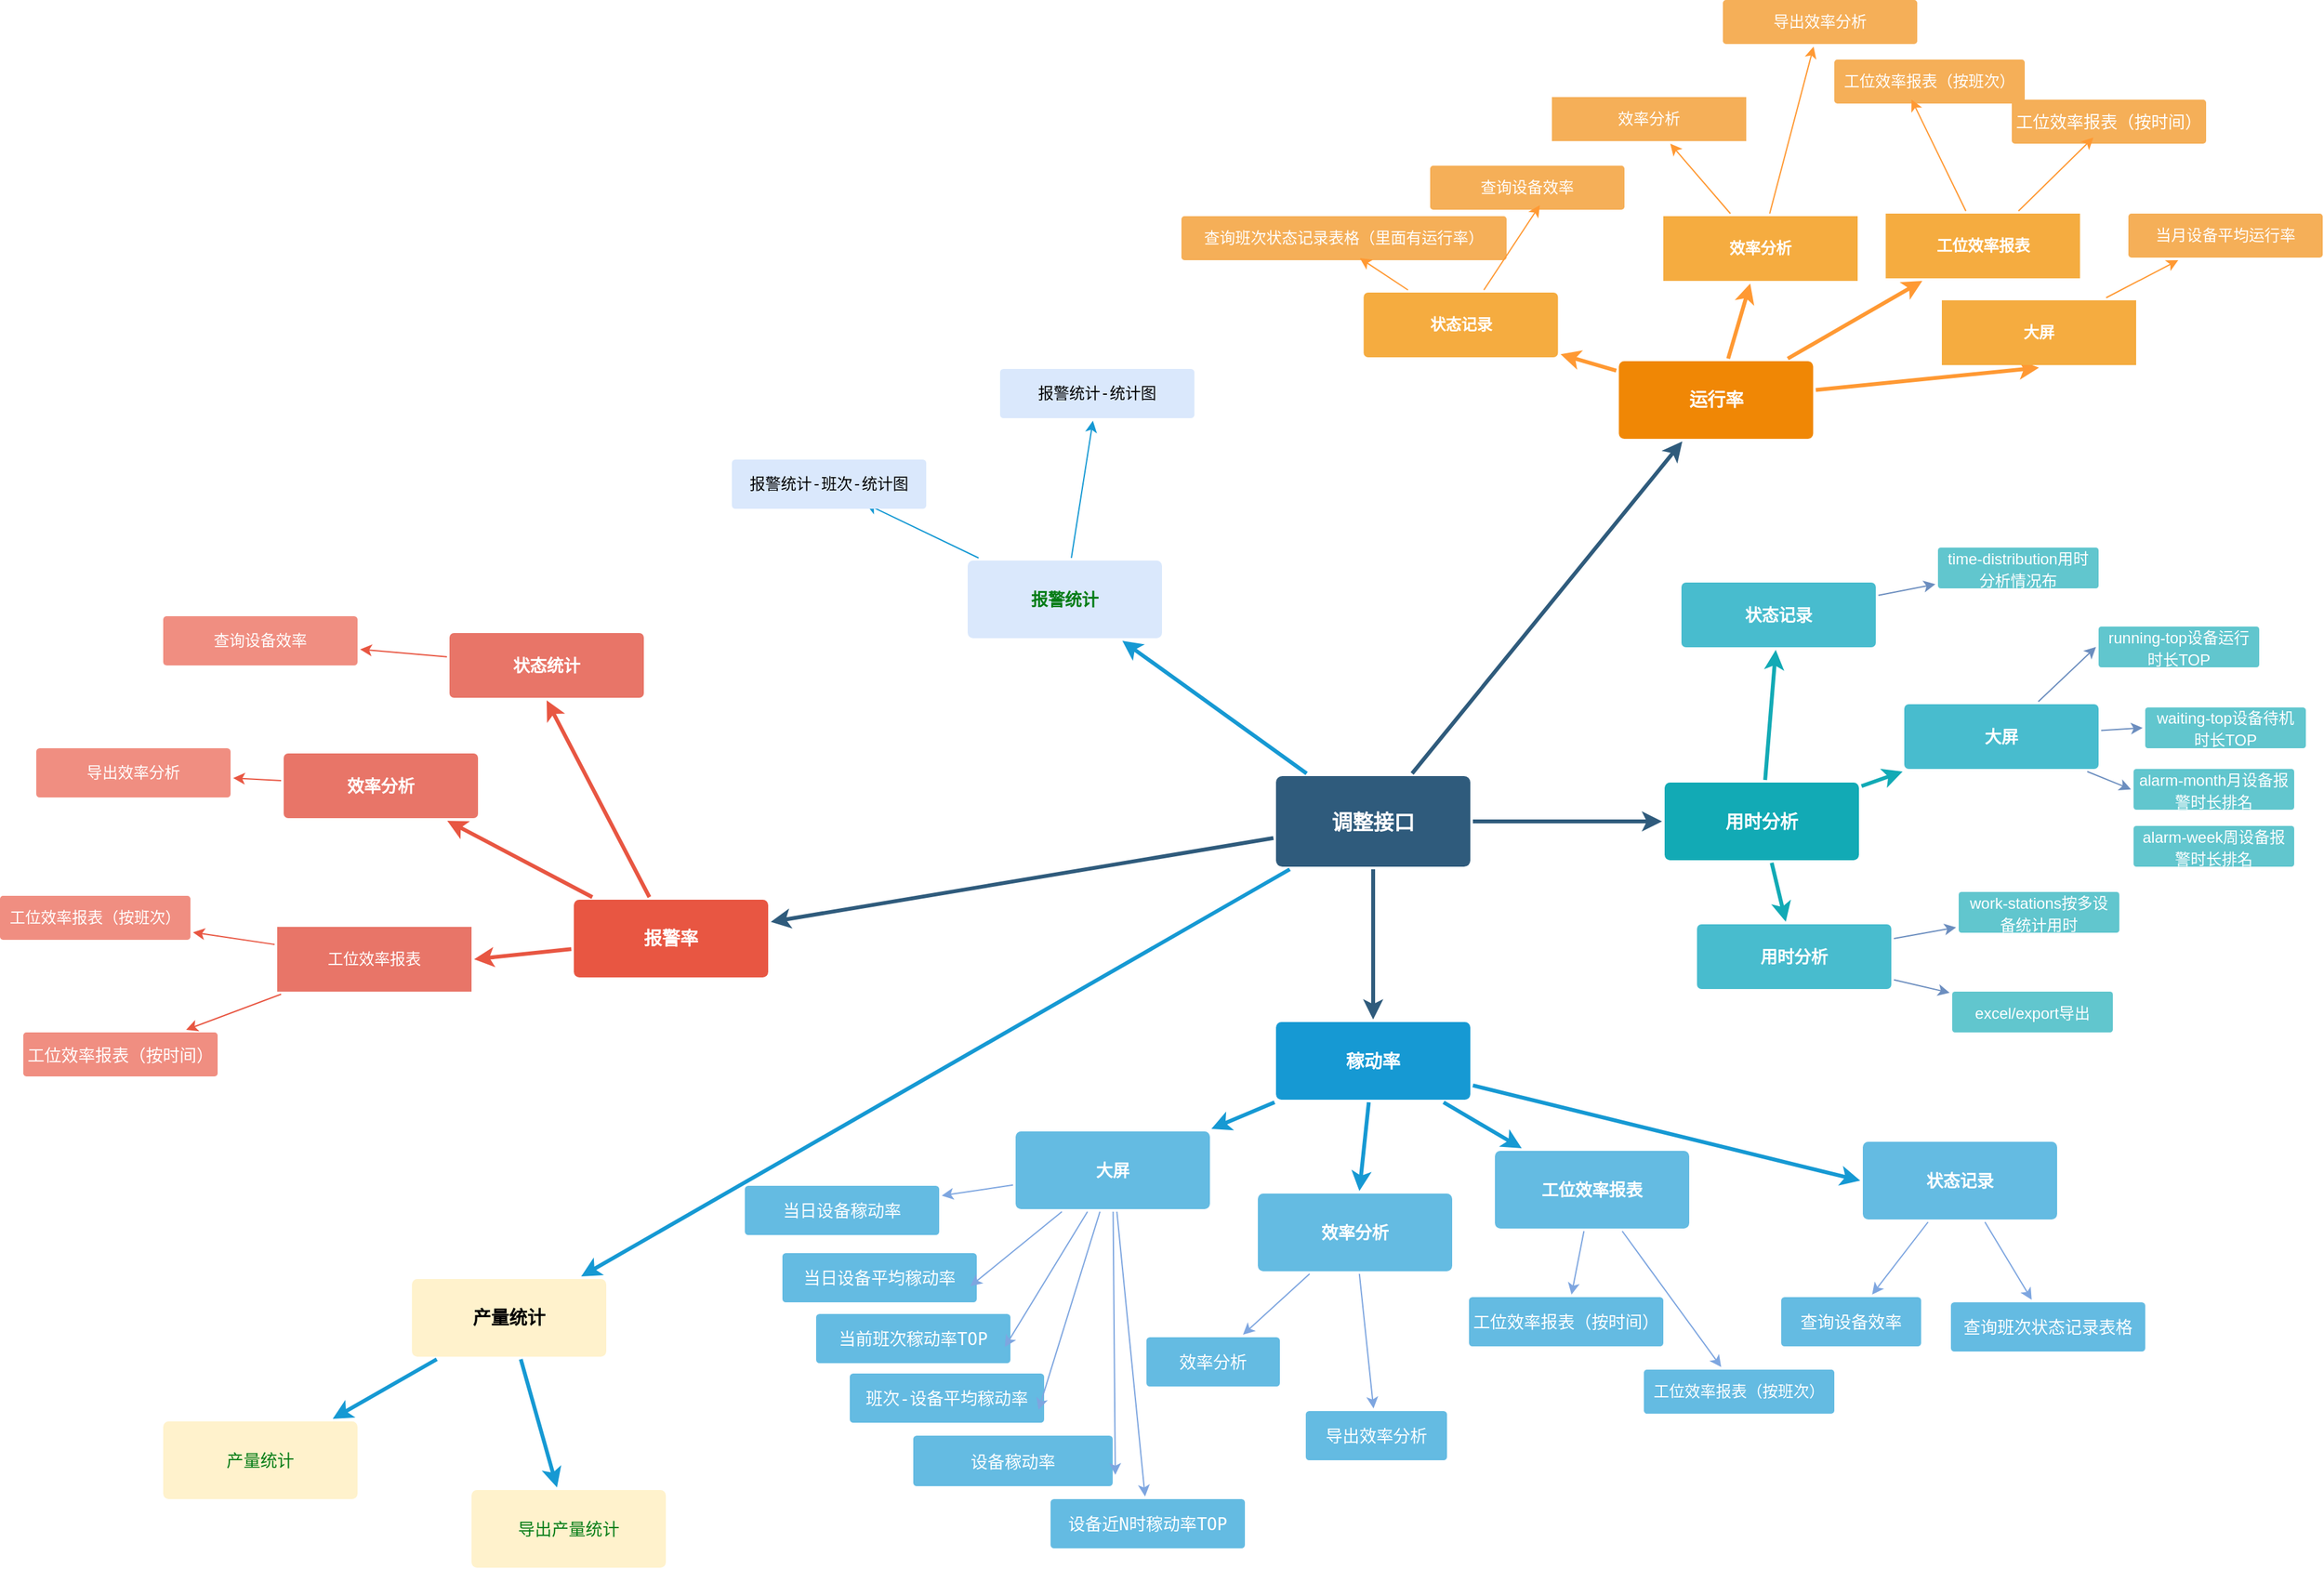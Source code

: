 <mxfile version="20.6.0" type="github">
  <diagram id="6a731a19-8d31-9384-78a2-239565b7b9f0" name="Page-1">
    <mxGraphModel dx="2530" dy="1470" grid="0" gridSize="10" guides="1" tooltips="1" connect="1" arrows="1" fold="1" page="0" pageScale="1" pageWidth="1169" pageHeight="827" background="none" math="0" shadow="0">
      <root>
        <mxCell id="0" />
        <mxCell id="1" parent="0" />
        <mxCell id="1745" value="" style="edgeStyle=none;rounded=0;jumpStyle=none;html=1;shadow=0;labelBackgroundColor=none;startArrow=none;startFill=0;endArrow=classic;endFill=1;jettySize=auto;orthogonalLoop=1;strokeColor=#2F5B7C;strokeWidth=3;fontFamily=Helvetica;fontSize=16;fontColor=#23445D;spacing=5;" parent="1" source="1749" target="1764" edge="1">
          <mxGeometry relative="1" as="geometry" />
        </mxCell>
        <mxCell id="1746" value="" style="edgeStyle=none;rounded=0;jumpStyle=none;html=1;shadow=0;labelBackgroundColor=none;startArrow=none;startFill=0;endArrow=classic;endFill=1;jettySize=auto;orthogonalLoop=1;strokeColor=#2F5B7C;strokeWidth=3;fontFamily=Helvetica;fontSize=16;fontColor=#23445D;spacing=5;" parent="1" source="1749" target="1771" edge="1">
          <mxGeometry relative="1" as="geometry" />
        </mxCell>
        <mxCell id="1747" value="" style="edgeStyle=none;rounded=0;jumpStyle=none;html=1;shadow=0;labelBackgroundColor=none;startArrow=none;startFill=0;endArrow=classic;endFill=1;jettySize=auto;orthogonalLoop=1;strokeColor=#2F5B7C;strokeWidth=3;fontFamily=Helvetica;fontSize=16;fontColor=#23445D;spacing=5;" parent="1" source="1749" target="1760" edge="1">
          <mxGeometry relative="1" as="geometry" />
        </mxCell>
        <mxCell id="1748" value="" style="edgeStyle=none;rounded=0;jumpStyle=none;html=1;shadow=0;labelBackgroundColor=none;startArrow=none;startFill=0;endArrow=classic;endFill=1;jettySize=auto;orthogonalLoop=1;strokeColor=#2F5B7C;strokeWidth=3;fontFamily=Helvetica;fontSize=16;fontColor=#23445D;spacing=5;" parent="1" source="1749" target="1753" edge="1">
          <mxGeometry relative="1" as="geometry" />
        </mxCell>
        <mxCell id="jjRvRhtBeI7m9lWVmqTS-1867" style="edgeStyle=none;rounded=0;orthogonalLoop=1;jettySize=auto;html=1;strokeColor=#1699D3;strokeWidth=3;fontSize=13;fontColor=#FFFFFF;" edge="1" parent="1" source="1749" target="jjRvRhtBeI7m9lWVmqTS-1866">
          <mxGeometry relative="1" as="geometry" />
        </mxCell>
        <mxCell id="jjRvRhtBeI7m9lWVmqTS-1871" style="edgeStyle=none;rounded=0;orthogonalLoop=1;jettySize=auto;html=1;strokeColor=#1699D3;strokeWidth=3;fontSize=13;fontColor=#FFFFFF;" edge="1" parent="1" source="1749" target="jjRvRhtBeI7m9lWVmqTS-1870">
          <mxGeometry relative="1" as="geometry" />
        </mxCell>
        <mxCell id="1749" value="调整接口" style="rounded=1;whiteSpace=wrap;html=1;shadow=0;labelBackgroundColor=none;strokeColor=none;strokeWidth=3;fillColor=#2F5B7C;fontFamily=Helvetica;fontSize=16;fontColor=#FFFFFF;align=center;fontStyle=1;spacing=5;arcSize=7;perimeterSpacing=2;" parent="1" vertex="1">
          <mxGeometry x="495" y="380.5" width="150" height="70" as="geometry" />
        </mxCell>
        <mxCell id="1750" value="" style="edgeStyle=none;rounded=1;jumpStyle=none;html=1;shadow=0;labelBackgroundColor=none;startArrow=none;startFill=0;jettySize=auto;orthogonalLoop=1;strokeColor=#E85642;strokeWidth=3;fontFamily=Helvetica;fontSize=14;fontColor=#FFFFFF;spacing=5;fontStyle=1;fillColor=#b0e3e6;entryX=0.5;entryY=1;entryDx=0;entryDy=0;" parent="1" source="1753" target="jjRvRhtBeI7m9lWVmqTS-1846" edge="1">
          <mxGeometry relative="1" as="geometry" />
        </mxCell>
        <mxCell id="1751" value="" style="edgeStyle=none;rounded=1;jumpStyle=none;html=1;shadow=0;labelBackgroundColor=none;startArrow=none;startFill=0;jettySize=auto;orthogonalLoop=1;strokeColor=#E85642;strokeWidth=3;fontFamily=Helvetica;fontSize=14;fontColor=#FFFFFF;spacing=5;fontStyle=1;fillColor=#b0e3e6;" parent="1" source="1753" target="jjRvRhtBeI7m9lWVmqTS-1848" edge="1">
          <mxGeometry relative="1" as="geometry">
            <mxPoint x="166.556" y="234.0" as="targetPoint" />
          </mxGeometry>
        </mxCell>
        <mxCell id="jjRvRhtBeI7m9lWVmqTS-1861" style="edgeStyle=none;rounded=0;orthogonalLoop=1;jettySize=auto;html=1;entryX=1;entryY=0.5;entryDx=0;entryDy=0;strokeColor=#E85642;strokeWidth=3;fontSize=13;fontColor=#FF9933;" edge="1" parent="1" source="1753" target="jjRvRhtBeI7m9lWVmqTS-1856">
          <mxGeometry relative="1" as="geometry" />
        </mxCell>
        <mxCell id="1753" value="报警率" style="rounded=1;whiteSpace=wrap;html=1;shadow=0;labelBackgroundColor=none;strokeColor=none;strokeWidth=3;fillColor=#e85642;fontFamily=Helvetica;fontSize=14;fontColor=#FFFFFF;align=center;spacing=5;fontStyle=1;arcSize=7;perimeterSpacing=2;" parent="1" vertex="1">
          <mxGeometry x="-47.0" y="476" width="150" height="60" as="geometry" />
        </mxCell>
        <mxCell id="1755" value="&lt;pre style=&quot;font-family: 宋体, monospace; font-size: 12px;&quot;&gt;&lt;span style=&quot;font-size: 12px;&quot;&gt;导出效率分析&lt;/span&gt;&lt;/pre&gt;" style="rounded=1;whiteSpace=wrap;html=1;shadow=0;labelBackgroundColor=none;strokeColor=none;strokeWidth=3;fillColor=#f08e81;fontFamily=Helvetica;fontSize=12;fontColor=#FFFFFF;align=center;spacing=5;fontStyle=0;arcSize=7;perimeterSpacing=2;" parent="1" vertex="1">
          <mxGeometry x="-462" y="359" width="150" height="38" as="geometry" />
        </mxCell>
        <mxCell id="1756" value="&lt;pre style=&quot;font-family: 宋体, monospace; font-size: 12px;&quot;&gt;&lt;span style=&quot;font-size: 12px;&quot;&gt;查询设备效率&lt;/span&gt;&lt;/pre&gt;" style="rounded=1;whiteSpace=wrap;html=1;shadow=0;labelBackgroundColor=none;strokeColor=none;strokeWidth=3;fillColor=#f08e81;fontFamily=Helvetica;fontSize=12;fontColor=#FFFFFF;align=center;spacing=5;fontStyle=0;arcSize=7;perimeterSpacing=2;" parent="1" vertex="1">
          <mxGeometry x="-364" y="257" width="150" height="38" as="geometry" />
        </mxCell>
        <mxCell id="1757" value="" style="edgeStyle=none;rounded=0;jumpStyle=none;html=1;shadow=0;labelBackgroundColor=none;startArrow=none;startFill=0;endArrow=classic;endFill=1;jettySize=auto;orthogonalLoop=1;strokeColor=#1699D3;strokeWidth=3;fontFamily=Helvetica;fontSize=14;fontColor=#FFFFFF;spacing=5;" parent="1" source="1760" target="jjRvRhtBeI7m9lWVmqTS-1799" edge="1">
          <mxGeometry relative="1" as="geometry">
            <mxPoint x="475.018" y="652" as="targetPoint" />
          </mxGeometry>
        </mxCell>
        <mxCell id="1758" value="" style="edgeStyle=none;rounded=0;jumpStyle=none;html=1;shadow=0;labelBackgroundColor=none;startArrow=none;startFill=0;endArrow=classic;endFill=1;jettySize=auto;orthogonalLoop=1;strokeColor=#1699D3;strokeWidth=3;fontFamily=Helvetica;fontSize=14;fontColor=#FFFFFF;spacing=5;" parent="1" source="1760" target="1762" edge="1">
          <mxGeometry relative="1" as="geometry" />
        </mxCell>
        <mxCell id="1759" value="" style="edgeStyle=none;rounded=0;jumpStyle=none;html=1;shadow=0;labelBackgroundColor=none;startArrow=none;startFill=0;endArrow=classic;endFill=1;jettySize=auto;orthogonalLoop=1;strokeColor=#1699D3;strokeWidth=3;fontFamily=Helvetica;fontSize=14;fontColor=#FFFFFF;spacing=5;" parent="1" source="1760" target="1761" edge="1">
          <mxGeometry relative="1" as="geometry" />
        </mxCell>
        <mxCell id="jjRvRhtBeI7m9lWVmqTS-1865" style="edgeStyle=none;rounded=0;orthogonalLoop=1;jettySize=auto;html=1;entryX=0;entryY=0.5;entryDx=0;entryDy=0;strokeColor=#1699D3;strokeWidth=3;fontSize=13;fontColor=#FF9933;" edge="1" parent="1" source="1760" target="jjRvRhtBeI7m9lWVmqTS-1800">
          <mxGeometry relative="1" as="geometry" />
        </mxCell>
        <mxCell id="1760" value="稼动率" style="rounded=1;whiteSpace=wrap;html=1;shadow=0;labelBackgroundColor=none;strokeColor=none;strokeWidth=3;fillColor=#1699d3;fontFamily=Helvetica;fontSize=14;fontColor=#FFFFFF;align=center;spacing=5;fontStyle=1;arcSize=7;perimeterSpacing=2;" parent="1" vertex="1">
          <mxGeometry x="495" y="570.5" width="150" height="60" as="geometry" />
        </mxCell>
        <mxCell id="jjRvRhtBeI7m9lWVmqTS-1823" style="edgeStyle=none;rounded=0;orthogonalLoop=1;jettySize=auto;html=1;strokeColor=#7EA6E0;strokeWidth=1;fontColor=#FFFFFF;" edge="1" parent="1" source="1761" target="jjRvRhtBeI7m9lWVmqTS-1786">
          <mxGeometry relative="1" as="geometry" />
        </mxCell>
        <mxCell id="jjRvRhtBeI7m9lWVmqTS-1863" style="edgeStyle=none;rounded=0;orthogonalLoop=1;jettySize=auto;html=1;strokeColor=#7EA6E0;strokeWidth=1;fontSize=13;fontColor=#FF9933;" edge="1" parent="1" source="1761" target="jjRvRhtBeI7m9lWVmqTS-1862">
          <mxGeometry relative="1" as="geometry" />
        </mxCell>
        <mxCell id="1761" value="工位效率报表" style="rounded=1;whiteSpace=wrap;html=1;shadow=0;labelBackgroundColor=none;strokeColor=none;strokeWidth=3;fillColor=#64bbe2;fontFamily=Helvetica;fontSize=13;fontColor=#FFFFFF;align=center;spacing=5;arcSize=7;perimeterSpacing=2;fontStyle=1" parent="1" vertex="1">
          <mxGeometry x="664" y="670" width="150" height="60" as="geometry" />
        </mxCell>
        <mxCell id="jjRvRhtBeI7m9lWVmqTS-1821" style="edgeStyle=none;rounded=0;orthogonalLoop=1;jettySize=auto;html=1;strokeColor=#7EA6E0;strokeWidth=1;fontColor=#FFFFFF;" edge="1" parent="1" source="1762" target="jjRvRhtBeI7m9lWVmqTS-1790">
          <mxGeometry relative="1" as="geometry" />
        </mxCell>
        <mxCell id="jjRvRhtBeI7m9lWVmqTS-1822" style="edgeStyle=none;rounded=0;orthogonalLoop=1;jettySize=auto;html=1;strokeColor=#7EA6E0;strokeWidth=1;fontColor=#FFFFFF;" edge="1" parent="1" source="1762" target="jjRvRhtBeI7m9lWVmqTS-1787">
          <mxGeometry relative="1" as="geometry" />
        </mxCell>
        <mxCell id="1762" value="&lt;pre style=&quot;font-family: 宋体, monospace; font-size: 13px;&quot;&gt;&lt;pre style=&quot;font-family: &amp;quot;JetBrains Mono&amp;quot;, monospace; font-size: 13px;&quot;&gt;&lt;span style=&quot;font-size: 13px;&quot;&gt;效率分析&lt;/span&gt;&lt;/pre&gt;&lt;/pre&gt;" style="rounded=1;whiteSpace=wrap;html=1;shadow=0;labelBackgroundColor=none;strokeColor=none;strokeWidth=3;fillColor=#64bbe2;fontFamily=Helvetica;fontSize=13;fontColor=#FFFFFF;align=center;spacing=5;arcSize=7;perimeterSpacing=2;fontStyle=1" parent="1" vertex="1">
          <mxGeometry x="481" y="703" width="150" height="60" as="geometry" />
        </mxCell>
        <mxCell id="jjRvRhtBeI7m9lWVmqTS-1835" style="edgeStyle=none;rounded=0;orthogonalLoop=1;jettySize=auto;html=1;entryX=0.5;entryY=1;entryDx=0;entryDy=0;strokeColor=#FF9933;strokeWidth=3;fontSize=12;fontColor=#FF9933;" edge="1" parent="1" source="1764" target="jjRvRhtBeI7m9lWVmqTS-1834">
          <mxGeometry relative="1" as="geometry" />
        </mxCell>
        <mxCell id="jjRvRhtBeI7m9lWVmqTS-1836" style="edgeStyle=none;rounded=0;orthogonalLoop=1;jettySize=auto;html=1;strokeColor=#FF9933;strokeWidth=3;fontSize=12;fontColor=#FF9933;" edge="1" parent="1" source="1764" target="jjRvRhtBeI7m9lWVmqTS-1833">
          <mxGeometry relative="1" as="geometry" />
        </mxCell>
        <mxCell id="jjRvRhtBeI7m9lWVmqTS-1837" style="edgeStyle=none;rounded=0;orthogonalLoop=1;jettySize=auto;html=1;strokeColor=#FF9933;strokeWidth=3;fontSize=12;fontColor=#FF9933;" edge="1" parent="1" source="1764" target="jjRvRhtBeI7m9lWVmqTS-1831">
          <mxGeometry relative="1" as="geometry" />
        </mxCell>
        <mxCell id="jjRvRhtBeI7m9lWVmqTS-1838" style="edgeStyle=none;rounded=0;orthogonalLoop=1;jettySize=auto;html=1;strokeColor=#FF9933;strokeWidth=3;fontSize=12;fontColor=#FF9933;" edge="1" parent="1" source="1764" target="jjRvRhtBeI7m9lWVmqTS-1826">
          <mxGeometry relative="1" as="geometry" />
        </mxCell>
        <mxCell id="1764" value="运行率" style="rounded=1;whiteSpace=wrap;html=1;shadow=0;labelBackgroundColor=none;strokeColor=none;strokeWidth=3;fillColor=#F08705;fontFamily=Helvetica;fontSize=14;fontColor=#FFFFFF;align=center;spacing=5;fontStyle=1;arcSize=7;perimeterSpacing=2;" parent="1" vertex="1">
          <mxGeometry x="759.67" y="60" width="150" height="60" as="geometry" />
        </mxCell>
        <mxCell id="1765" value="当月设备平均运行率" style="rounded=1;whiteSpace=wrap;html=1;shadow=0;labelBackgroundColor=none;strokeColor=none;strokeWidth=3;fillColor=#f5af58;fontFamily=Helvetica;fontSize=12;fontColor=#FFFFFF;align=center;spacing=5;arcSize=7;perimeterSpacing=2;labelBorderColor=none;" parent="1" vertex="1">
          <mxGeometry x="1153" y="-54" width="150" height="34" as="geometry" />
        </mxCell>
        <mxCell id="1767" value="&lt;span style=&quot;font-family: 宋体, monospace; font-size: 12px;&quot;&gt;导出效率分析&lt;/span&gt;" style="rounded=1;whiteSpace=wrap;html=1;shadow=0;labelBackgroundColor=none;strokeColor=none;strokeWidth=3;fillColor=#f5af58;fontFamily=Helvetica;fontSize=12;fontColor=#FFFFFF;align=center;spacing=5;arcSize=7;perimeterSpacing=2;labelBorderColor=none;" parent="1" vertex="1">
          <mxGeometry x="840" y="-219" width="150" height="34" as="geometry" />
        </mxCell>
        <mxCell id="t-KyJ7h5bOdyanI_cE8x-1805" style="edgeStyle=none;rounded=1;orthogonalLoop=1;jettySize=auto;html=1;fontSize=12;strokeColor=#12AAB5;strokeWidth=3;" parent="1" source="1771" target="1772" edge="1">
          <mxGeometry relative="1" as="geometry" />
        </mxCell>
        <mxCell id="t-KyJ7h5bOdyanI_cE8x-1806" style="edgeStyle=none;rounded=1;orthogonalLoop=1;jettySize=auto;html=1;strokeColor=#12AAB5;strokeWidth=3;fontSize=12;" parent="1" source="1771" target="t-KyJ7h5bOdyanI_cE8x-1794" edge="1">
          <mxGeometry relative="1" as="geometry" />
        </mxCell>
        <mxCell id="1771" value="用时分析" style="rounded=1;whiteSpace=wrap;html=1;shadow=0;labelBackgroundColor=none;strokeColor=none;strokeWidth=3;fillColor=#12aab5;fontFamily=Helvetica;fontSize=14;fontColor=#FFFFFF;align=center;spacing=5;fontStyle=1;arcSize=7;perimeterSpacing=2;" parent="1" vertex="1">
          <mxGeometry x="795" y="385.5" width="150" height="60" as="geometry" />
        </mxCell>
        <mxCell id="t-KyJ7h5bOdyanI_cE8x-1801" style="edgeStyle=none;rounded=0;orthogonalLoop=1;jettySize=auto;html=1;entryX=0;entryY=0.5;entryDx=0;entryDy=0;fontSize=12;fillColor=#dae8fc;strokeColor=#6c8ebf;" parent="1" source="1772" target="t-KyJ7h5bOdyanI_cE8x-1786" edge="1">
          <mxGeometry relative="1" as="geometry" />
        </mxCell>
        <mxCell id="t-KyJ7h5bOdyanI_cE8x-1802" style="edgeStyle=none;rounded=0;orthogonalLoop=1;jettySize=auto;html=1;entryX=0;entryY=0.5;entryDx=0;entryDy=0;fontSize=12;fillColor=#dae8fc;strokeColor=#6c8ebf;" parent="1" source="1772" target="t-KyJ7h5bOdyanI_cE8x-1789" edge="1">
          <mxGeometry relative="1" as="geometry" />
        </mxCell>
        <mxCell id="t-KyJ7h5bOdyanI_cE8x-1803" style="edgeStyle=none;rounded=0;orthogonalLoop=1;jettySize=auto;html=1;entryX=0;entryY=0.5;entryDx=0;entryDy=0;fontSize=12;fillColor=#dae8fc;strokeColor=#6c8ebf;" parent="1" source="1772" target="t-KyJ7h5bOdyanI_cE8x-1790" edge="1">
          <mxGeometry relative="1" as="geometry" />
        </mxCell>
        <mxCell id="1772" value="大屏" style="rounded=1;whiteSpace=wrap;html=1;shadow=0;labelBackgroundColor=none;strokeColor=none;strokeWidth=3;fillColor=#48BCCE;fontFamily=Helvetica;fontSize=13;fontColor=#FFFFFF;align=center;spacing=5;fontStyle=1;arcSize=7;perimeterSpacing=2;" parent="1" vertex="1">
          <mxGeometry x="980" y="325" width="150" height="50" as="geometry" />
        </mxCell>
        <mxCell id="t-KyJ7h5bOdyanI_cE8x-1798" style="rounded=0;orthogonalLoop=1;jettySize=auto;html=1;fontSize=12;fillColor=#dae8fc;strokeColor=#6c8ebf;" parent="1" source="1778" target="t-KyJ7h5bOdyanI_cE8x-1779" edge="1">
          <mxGeometry relative="1" as="geometry" />
        </mxCell>
        <mxCell id="1778" value="状态记录" style="rounded=1;whiteSpace=wrap;html=1;shadow=0;labelBackgroundColor=none;strokeColor=none;strokeWidth=3;fillColor=#48BCCE;fontFamily=Helvetica;fontSize=13;fontColor=#FFFFFF;align=center;spacing=5;fontStyle=1;arcSize=7;perimeterSpacing=2;" parent="1" vertex="1">
          <mxGeometry x="808" y="231" width="150" height="50" as="geometry" />
        </mxCell>
        <mxCell id="1779" value="" style="edgeStyle=none;rounded=1;jumpStyle=none;html=1;shadow=0;labelBackgroundColor=none;startArrow=none;startFill=0;jettySize=auto;orthogonalLoop=1;strokeColor=#12AAB5;strokeWidth=3;fontFamily=Helvetica;fontSize=14;fontColor=#FFFFFF;spacing=5;fontStyle=1;fillColor=#b0e3e6;" parent="1" source="1771" target="1778" edge="1">
          <mxGeometry relative="1" as="geometry" />
        </mxCell>
        <mxCell id="t-KyJ7h5bOdyanI_cE8x-1779" value="&lt;font style=&quot;font-size: 12px;&quot;&gt;time-distribution用时分析情况布&lt;/font&gt;" style="rounded=1;whiteSpace=wrap;html=1;shadow=0;labelBackgroundColor=none;strokeColor=none;strokeWidth=3;fillColor=#61c6ce;fontFamily=Helvetica;fontSize=14;fontColor=#FFFFFF;align=center;spacing=5;fontStyle=0;arcSize=7;perimeterSpacing=2;" parent="1" vertex="1">
          <mxGeometry x="1006" y="204" width="124" height="31.5" as="geometry" />
        </mxCell>
        <mxCell id="t-KyJ7h5bOdyanI_cE8x-1786" value="&lt;span style=&quot;font-size: 12px;&quot;&gt;running-top设备运行时长TOP&lt;/span&gt;" style="rounded=1;whiteSpace=wrap;html=1;shadow=0;labelBackgroundColor=none;strokeColor=none;strokeWidth=3;fillColor=#61c6ce;fontFamily=Helvetica;fontSize=14;fontColor=#FFFFFF;align=center;spacing=5;fontStyle=0;arcSize=7;perimeterSpacing=2;" parent="1" vertex="1">
          <mxGeometry x="1130" y="265" width="124" height="31.5" as="geometry" />
        </mxCell>
        <mxCell id="t-KyJ7h5bOdyanI_cE8x-1789" value="&lt;span style=&quot;font-size: 12px;&quot;&gt;waiting-top设备待机时长TOP&lt;/span&gt;" style="rounded=1;whiteSpace=wrap;html=1;shadow=0;labelBackgroundColor=none;strokeColor=none;strokeWidth=3;fillColor=#61c6ce;fontFamily=Helvetica;fontSize=14;fontColor=#FFFFFF;align=center;spacing=5;fontStyle=0;arcSize=7;perimeterSpacing=2;" parent="1" vertex="1">
          <mxGeometry x="1166" y="327.5" width="124" height="31.5" as="geometry" />
        </mxCell>
        <mxCell id="t-KyJ7h5bOdyanI_cE8x-1790" value="&lt;span style=&quot;font-size: 12px;&quot;&gt;alarm-month月设备报警时长排名&lt;/span&gt;" style="rounded=1;whiteSpace=wrap;html=1;shadow=0;labelBackgroundColor=none;strokeColor=none;strokeWidth=3;fillColor=#61c6ce;fontFamily=Helvetica;fontSize=14;fontColor=#FFFFFF;align=center;spacing=5;fontStyle=0;arcSize=7;perimeterSpacing=2;" parent="1" vertex="1">
          <mxGeometry x="1157" y="375" width="124" height="31.5" as="geometry" />
        </mxCell>
        <mxCell id="t-KyJ7h5bOdyanI_cE8x-1793" value="&lt;span style=&quot;font-size: 12px;&quot;&gt;work-stations按多设备统计用时&lt;/span&gt;" style="rounded=1;whiteSpace=wrap;html=1;shadow=0;labelBackgroundColor=none;strokeColor=none;strokeWidth=3;fillColor=#61c6ce;fontFamily=Helvetica;fontSize=14;fontColor=#FFFFFF;align=center;spacing=5;fontStyle=0;arcSize=7;perimeterSpacing=2;" parent="1" vertex="1">
          <mxGeometry x="1022" y="470" width="124" height="31.5" as="geometry" />
        </mxCell>
        <mxCell id="t-KyJ7h5bOdyanI_cE8x-1807" style="edgeStyle=none;rounded=1;orthogonalLoop=1;jettySize=auto;html=1;strokeColor=#6c8ebf;strokeWidth=1;fontSize=12;fillColor=#dae8fc;" parent="1" source="t-KyJ7h5bOdyanI_cE8x-1794" target="t-KyJ7h5bOdyanI_cE8x-1793" edge="1">
          <mxGeometry relative="1" as="geometry" />
        </mxCell>
        <mxCell id="t-KyJ7h5bOdyanI_cE8x-1808" style="edgeStyle=none;rounded=1;orthogonalLoop=1;jettySize=auto;html=1;strokeColor=#6c8ebf;strokeWidth=1;fontSize=12;fillColor=#dae8fc;" parent="1" source="t-KyJ7h5bOdyanI_cE8x-1794" target="t-KyJ7h5bOdyanI_cE8x-1795" edge="1">
          <mxGeometry relative="1" as="geometry" />
        </mxCell>
        <mxCell id="t-KyJ7h5bOdyanI_cE8x-1794" value="用时分析" style="rounded=1;whiteSpace=wrap;html=1;shadow=0;labelBackgroundColor=none;strokeColor=none;strokeWidth=3;fillColor=#48BCCE;fontFamily=Helvetica;fontSize=13;fontColor=#FFFFFF;align=center;spacing=5;fontStyle=1;arcSize=7;perimeterSpacing=2;" parent="1" vertex="1">
          <mxGeometry x="820" y="495" width="150" height="50" as="geometry" />
        </mxCell>
        <mxCell id="t-KyJ7h5bOdyanI_cE8x-1795" value="&lt;span style=&quot;font-size: 12px;&quot;&gt;excel/export导出&lt;/span&gt;" style="rounded=1;whiteSpace=wrap;html=1;shadow=0;labelBackgroundColor=none;strokeColor=none;strokeWidth=3;fillColor=#61c6ce;fontFamily=Helvetica;fontSize=14;fontColor=#FFFFFF;align=center;spacing=5;fontStyle=0;arcSize=7;perimeterSpacing=2;" parent="1" vertex="1">
          <mxGeometry x="1017" y="547" width="124" height="31.5" as="geometry" />
        </mxCell>
        <mxCell id="bUTzrpnChkKlC1NCgwx--1779" value="&lt;pre style=&quot;font-family: &amp;quot;JetBrains Mono&amp;quot;, monospace; font-size: 12px;&quot;&gt;查询设备效率&lt;/pre&gt;" style="rounded=1;whiteSpace=wrap;html=1;shadow=0;labelBackgroundColor=none;strokeColor=none;strokeWidth=3;fillColor=#f5af58;fontFamily=Helvetica;fontSize=12;fontColor=#FFFFFF;align=center;spacing=5;arcSize=7;perimeterSpacing=2;labelBorderColor=none;" parent="1" vertex="1">
          <mxGeometry x="614" y="-91" width="150" height="34" as="geometry" />
        </mxCell>
        <mxCell id="bUTzrpnChkKlC1NCgwx--1780" value="&lt;pre style=&quot;font-family: &amp;quot;JetBrains Mono&amp;quot;, monospace; font-size: 12px;&quot;&gt;&lt;pre style=&quot;font-family: &amp;quot;JetBrains Mono&amp;quot;, monospace; font-size: 12px;&quot;&gt;&lt;span style=&quot;font-size: 12px;&quot;&gt;效率分析&lt;/span&gt;&lt;/pre&gt;&lt;/pre&gt;" style="rounded=1;whiteSpace=wrap;html=1;shadow=0;labelBackgroundColor=none;strokeColor=none;strokeWidth=3;fillColor=#f5af58;fontFamily=Helvetica;fontSize=12;fontColor=#FFFFFF;align=center;spacing=5;arcSize=0;perimeterSpacing=2;labelBorderColor=none;" parent="1" vertex="1">
          <mxGeometry x="708" y="-144" width="150" height="34" as="geometry" />
        </mxCell>
        <mxCell id="bUTzrpnChkKlC1NCgwx--1781" value="&lt;pre style=&quot;font-size: 9.8pt; font-family: 宋体, monospace;&quot;&gt;工位效率报表（按时间）&lt;/pre&gt;" style="rounded=1;whiteSpace=wrap;html=1;shadow=0;labelBackgroundColor=none;strokeColor=none;strokeWidth=3;fillColor=#f5af58;fontFamily=Helvetica;fontSize=12;fontColor=#FFFFFF;align=center;spacing=5;arcSize=7;perimeterSpacing=2;labelBorderColor=none;" parent="1" vertex="1">
          <mxGeometry x="1063" y="-142" width="150" height="34" as="geometry" />
        </mxCell>
        <mxCell id="bUTzrpnChkKlC1NCgwx--1782" value="&lt;pre style=&quot;font-family: 宋体, monospace; font-size: 12px;&quot;&gt;&lt;span style=&quot;font-size: 12px;&quot;&gt;工位效率报表（按班次）&lt;/span&gt;&lt;/pre&gt;" style="rounded=1;whiteSpace=wrap;html=1;shadow=0;labelBackgroundColor=none;strokeColor=none;strokeWidth=3;fillColor=#f5af58;fontFamily=Helvetica;fontSize=12;fontColor=#FFFFFF;align=center;spacing=5;arcSize=7;perimeterSpacing=2;labelBorderColor=none;" parent="1" vertex="1">
          <mxGeometry x="926" y="-173" width="147" height="34" as="geometry" />
        </mxCell>
        <mxCell id="bUTzrpnChkKlC1NCgwx--1783" value="&lt;pre style=&quot;font-family: 宋体, monospace; font-size: 12px;&quot;&gt;&lt;pre style=&quot;font-family: 宋体, monospace; font-size: 12px;&quot;&gt;&lt;span style=&quot;font-size: 12px;&quot;&gt;查询班次状态记录表格（里面有运行率）&lt;/span&gt;&lt;/pre&gt;&lt;/pre&gt;" style="rounded=1;whiteSpace=wrap;html=1;shadow=0;labelBackgroundColor=none;strokeColor=none;strokeWidth=3;fillColor=#f5af58;fontFamily=Helvetica;fontSize=12;fontColor=#FFFFFF;align=center;spacing=5;arcSize=7;perimeterSpacing=2;labelBorderColor=none;" parent="1" vertex="1">
          <mxGeometry x="422" y="-52" width="251" height="34" as="geometry" />
        </mxCell>
        <mxCell id="bUTzrpnChkKlC1NCgwx--1784" value="&lt;span style=&quot;font-size: 12px;&quot;&gt;alarm-week周设备报警时长排名&lt;/span&gt;" style="rounded=1;whiteSpace=wrap;html=1;shadow=0;labelBackgroundColor=none;strokeColor=none;strokeWidth=3;fillColor=#61c6ce;fontFamily=Helvetica;fontSize=14;fontColor=#FFFFFF;align=center;spacing=5;fontStyle=0;arcSize=7;perimeterSpacing=2;" parent="1" vertex="1">
          <mxGeometry x="1157" y="419" width="124" height="31.5" as="geometry" />
        </mxCell>
        <mxCell id="jjRvRhtBeI7m9lWVmqTS-1780" value="&lt;pre style=&quot;font-family: 宋体, monospace; font-size: 9.8pt;&quot;&gt;&lt;span style=&quot;&quot;&gt;设备稼动率&lt;/span&gt;&lt;/pre&gt;" style="rounded=1;whiteSpace=wrap;html=1;shadow=0;labelBackgroundColor=none;strokeColor=none;strokeWidth=3;fillColor=#64bbe2;fontFamily=Helvetica;fontSize=14;fontColor=#FFFFFF;align=center;spacing=5;arcSize=7;perimeterSpacing=2;" vertex="1" parent="1">
          <mxGeometry x="215" y="890" width="153.95" height="39" as="geometry" />
        </mxCell>
        <mxCell id="jjRvRhtBeI7m9lWVmqTS-1782" value="&lt;pre style=&quot;font-family: 宋体, monospace; font-size: 9.8pt;&quot;&gt;&lt;pre style=&quot;font-family: 宋体, monospace; font-size: 9.8pt;&quot;&gt;&lt;span style=&quot;&quot;&gt;查询班次状态记录表格&lt;/span&gt;&lt;/pre&gt;&lt;/pre&gt;" style="rounded=1;whiteSpace=wrap;html=1;shadow=0;labelBackgroundColor=none;strokeColor=none;strokeWidth=3;fillColor=#64bbe2;fontFamily=Helvetica;fontSize=14;fontColor=#FFFFFF;align=center;spacing=5;arcSize=7;perimeterSpacing=2;" vertex="1" parent="1">
          <mxGeometry x="1016" y="787" width="150" height="38" as="geometry" />
        </mxCell>
        <mxCell id="jjRvRhtBeI7m9lWVmqTS-1785" value="&lt;pre style=&quot;font-family: 宋体, monospace; font-size: 9.8pt;&quot;&gt;&lt;pre style=&quot;font-family: 宋体, monospace; font-size: 9.8pt;&quot;&gt;&lt;span style=&quot;&quot;&gt;查询设备效率&lt;/span&gt;&lt;/pre&gt;&lt;/pre&gt;" style="rounded=1;whiteSpace=wrap;html=1;shadow=0;labelBackgroundColor=none;strokeColor=none;strokeWidth=3;fillColor=#64bbe2;fontFamily=Helvetica;fontSize=14;fontColor=#FFFFFF;align=center;spacing=5;arcSize=7;perimeterSpacing=2;" vertex="1" parent="1">
          <mxGeometry x="885" y="783" width="108" height="38" as="geometry" />
        </mxCell>
        <mxCell id="jjRvRhtBeI7m9lWVmqTS-1786" value="&lt;pre style=&quot;font-family: 宋体, monospace; font-size: 9.8pt;&quot;&gt;&lt;pre style=&quot;font-family: 宋体, monospace; font-size: 9.8pt;&quot;&gt;&lt;span style=&quot;&quot;&gt;工位效率报表（按时间）&lt;/span&gt;&lt;/pre&gt;&lt;/pre&gt;" style="rounded=1;whiteSpace=wrap;html=1;shadow=0;labelBackgroundColor=none;strokeColor=none;strokeWidth=3;fillColor=#64bbe2;fontFamily=Helvetica;fontSize=14;fontColor=#FFFFFF;align=center;spacing=5;arcSize=7;perimeterSpacing=2;" vertex="1" parent="1">
          <mxGeometry x="644" y="783" width="150" height="38" as="geometry" />
        </mxCell>
        <mxCell id="jjRvRhtBeI7m9lWVmqTS-1787" value="&lt;pre style=&quot;font-family: 宋体, monospace; font-size: 9.8pt;&quot;&gt;&lt;pre style=&quot;font-family: 宋体, monospace; font-size: 9.8pt;&quot;&gt;&lt;span style=&quot;&quot;&gt;导出效率分析&lt;/span&gt;&lt;/pre&gt;&lt;/pre&gt;" style="rounded=1;whiteSpace=wrap;html=1;shadow=0;labelBackgroundColor=none;strokeColor=none;strokeWidth=3;fillColor=#64bbe2;fontFamily=Helvetica;fontSize=14;fontColor=#FFFFFF;align=center;spacing=5;arcSize=7;perimeterSpacing=2;" vertex="1" parent="1">
          <mxGeometry x="518" y="871" width="109" height="38" as="geometry" />
        </mxCell>
        <mxCell id="jjRvRhtBeI7m9lWVmqTS-1788" value="&lt;pre style=&quot;font-family: 宋体, monospace; font-size: 9.8pt;&quot;&gt;&lt;pre style=&quot;font-family: 宋体, monospace; font-size: 9.8pt;&quot;&gt;&lt;span style=&quot;&quot;&gt;设备近&lt;/span&gt;&lt;span style=&quot;font-family: &amp;quot;JetBrains Mono&amp;quot;, monospace;&quot;&gt;N&lt;/span&gt;&lt;span style=&quot;&quot;&gt;时稼动率&lt;/span&gt;&lt;span style=&quot;font-family: &amp;quot;JetBrains Mono&amp;quot;, monospace;&quot;&gt;TOP&lt;/span&gt;&lt;/pre&gt;&lt;/pre&gt;" style="rounded=1;whiteSpace=wrap;html=1;shadow=0;labelBackgroundColor=none;strokeColor=none;strokeWidth=3;fillColor=#64bbe2;fontFamily=Helvetica;fontSize=14;fontColor=#FFFFFF;align=center;spacing=5;arcSize=7;perimeterSpacing=2;" vertex="1" parent="1">
          <mxGeometry x="321" y="939" width="150" height="38" as="geometry" />
        </mxCell>
        <mxCell id="jjRvRhtBeI7m9lWVmqTS-1789" value="&lt;pre style=&quot;font-family: 宋体, monospace; font-size: 9.8pt;&quot;&gt;&lt;pre style=&quot;font-family: 宋体, monospace; font-size: 9.8pt;&quot;&gt;&lt;span style=&quot;&quot;&gt;当日设备平均稼动率&lt;/span&gt;&lt;/pre&gt;&lt;/pre&gt;" style="rounded=1;whiteSpace=wrap;html=1;shadow=0;labelBackgroundColor=none;strokeColor=none;strokeWidth=3;fillColor=#64bbe2;fontFamily=Helvetica;fontSize=14;fontColor=#FFFFFF;align=center;spacing=5;arcSize=7;perimeterSpacing=2;" vertex="1" parent="1">
          <mxGeometry x="114" y="749" width="150" height="38" as="geometry" />
        </mxCell>
        <mxCell id="jjRvRhtBeI7m9lWVmqTS-1790" value="&lt;pre style=&quot;font-family: 宋体, monospace; font-size: 9.8pt;&quot;&gt;&lt;pre style=&quot;font-family: 宋体, monospace; font-size: 9.8pt;&quot;&gt;&lt;span style=&quot;&quot;&gt;效率分析&lt;/span&gt;&lt;/pre&gt;&lt;/pre&gt;" style="rounded=1;whiteSpace=wrap;html=1;shadow=0;labelBackgroundColor=none;strokeColor=none;strokeWidth=3;fillColor=#64bbe2;fontFamily=Helvetica;fontSize=14;fontColor=#FFFFFF;align=center;spacing=5;arcSize=7;perimeterSpacing=2;" vertex="1" parent="1">
          <mxGeometry x="395" y="814" width="103" height="38" as="geometry" />
        </mxCell>
        <mxCell id="jjRvRhtBeI7m9lWVmqTS-1791" value="&lt;pre style=&quot;font-family: 宋体, monospace; font-size: 9.8pt;&quot;&gt;&lt;pre style=&quot;font-family: 宋体, monospace; font-size: 9.8pt;&quot;&gt;&lt;span style=&quot;&quot;&gt;班次&lt;/span&gt;&lt;span style=&quot;font-family: &amp;quot;JetBrains Mono&amp;quot;, monospace;&quot;&gt;-&lt;/span&gt;&lt;span style=&quot;&quot;&gt;设备平均稼动率&lt;/span&gt;&lt;/pre&gt;&lt;/pre&gt;" style="rounded=1;whiteSpace=wrap;html=1;shadow=0;labelBackgroundColor=none;strokeColor=none;strokeWidth=3;fillColor=#64bbe2;fontFamily=Helvetica;fontSize=14;fontColor=#FFFFFF;align=center;spacing=5;arcSize=7;perimeterSpacing=2;" vertex="1" parent="1">
          <mxGeometry x="166" y="842" width="150" height="38" as="geometry" />
        </mxCell>
        <mxCell id="jjRvRhtBeI7m9lWVmqTS-1792" value="&lt;pre style=&quot;font-family: 宋体, monospace; font-size: 9.8pt;&quot;&gt;&lt;pre style=&quot;font-family: 宋体, monospace; font-size: 9.8pt;&quot;&gt;&lt;span style=&quot;&quot;&gt;当前班次稼动率&lt;/span&gt;&lt;span style=&quot;font-family: &amp;quot;JetBrains Mono&amp;quot;, monospace;&quot;&gt;TOP&lt;/span&gt;&lt;/pre&gt;&lt;/pre&gt;" style="rounded=1;whiteSpace=wrap;html=1;shadow=0;labelBackgroundColor=none;strokeColor=none;strokeWidth=3;fillColor=#64bbe2;fontFamily=Helvetica;fontSize=14;fontColor=#FFFFFF;align=center;spacing=5;arcSize=7;perimeterSpacing=2;" vertex="1" parent="1">
          <mxGeometry x="140" y="796" width="150" height="38" as="geometry" />
        </mxCell>
        <mxCell id="jjRvRhtBeI7m9lWVmqTS-1793" value="&lt;pre style=&quot;color: rgb(8, 8, 8); font-family: 宋体, monospace; font-size: 9.8pt;&quot;&gt;&lt;pre style=&quot;font-family: 宋体, monospace; font-size: 9.8pt;&quot;&gt;&lt;span style=&quot;color:#067d17;&quot;&gt;产量统计&lt;/span&gt;&lt;/pre&gt;&lt;/pre&gt;" style="rounded=1;whiteSpace=wrap;html=1;shadow=0;labelBackgroundColor=none;strokeColor=none;strokeWidth=3;fillColor=#fff2cc;fontFamily=Helvetica;fontSize=14;align=center;spacing=5;arcSize=7;perimeterSpacing=2;" vertex="1" parent="1">
          <mxGeometry x="-364" y="879" width="150" height="60" as="geometry" />
        </mxCell>
        <mxCell id="jjRvRhtBeI7m9lWVmqTS-1794" value="&lt;pre style=&quot;font-family: 宋体, monospace; font-size: 9.8pt;&quot;&gt;&lt;pre style=&quot;font-family: 宋体, monospace; font-size: 9.8pt;&quot;&gt;&lt;span style=&quot;&quot;&gt;当日设备稼动率&lt;/span&gt;&lt;/pre&gt;&lt;/pre&gt;" style="rounded=1;whiteSpace=wrap;html=1;shadow=0;labelBackgroundColor=none;strokeColor=none;strokeWidth=3;fillColor=#64bbe2;fontFamily=Helvetica;fontSize=14;fontColor=#FFFFFF;align=center;spacing=5;arcSize=7;perimeterSpacing=2;" vertex="1" parent="1">
          <mxGeometry x="85" y="697" width="150" height="38" as="geometry" />
        </mxCell>
        <mxCell id="jjRvRhtBeI7m9lWVmqTS-1797" value="&lt;pre style=&quot;color: rgb(8, 8, 8); font-family: 宋体, monospace; font-size: 9.8pt;&quot;&gt;&lt;pre style=&quot;font-family: 宋体, monospace; font-size: 9.8pt;&quot;&gt;&lt;span style=&quot;color:#067d17;&quot;&gt;导出产量统计&lt;/span&gt;&lt;/pre&gt;&lt;/pre&gt;" style="rounded=1;whiteSpace=wrap;html=1;shadow=0;labelBackgroundColor=none;strokeColor=none;strokeWidth=3;fillColor=#fff2cc;fontFamily=Helvetica;fontSize=14;align=center;spacing=5;arcSize=7;perimeterSpacing=2;" vertex="1" parent="1">
          <mxGeometry x="-126" y="932" width="150" height="60" as="geometry" />
        </mxCell>
        <mxCell id="jjRvRhtBeI7m9lWVmqTS-1813" style="rounded=0;orthogonalLoop=1;jettySize=auto;html=1;strokeColor=#7EA6E0;strokeWidth=1;fontColor=#FFFFFF;" edge="1" parent="1" source="jjRvRhtBeI7m9lWVmqTS-1799" target="jjRvRhtBeI7m9lWVmqTS-1794">
          <mxGeometry relative="1" as="geometry" />
        </mxCell>
        <mxCell id="jjRvRhtBeI7m9lWVmqTS-1815" style="edgeStyle=none;rounded=0;orthogonalLoop=1;jettySize=auto;html=1;entryX=0.955;entryY=0.656;entryDx=0;entryDy=0;entryPerimeter=0;strokeColor=#7EA6E0;strokeWidth=1;fontColor=#FFFFFF;" edge="1" parent="1" source="jjRvRhtBeI7m9lWVmqTS-1799" target="jjRvRhtBeI7m9lWVmqTS-1789">
          <mxGeometry relative="1" as="geometry" />
        </mxCell>
        <mxCell id="jjRvRhtBeI7m9lWVmqTS-1816" style="edgeStyle=none;rounded=0;orthogonalLoop=1;jettySize=auto;html=1;entryX=0.959;entryY=0.656;entryDx=0;entryDy=0;entryPerimeter=0;strokeColor=#7EA6E0;strokeWidth=1;fontColor=#FFFFFF;" edge="1" parent="1" source="jjRvRhtBeI7m9lWVmqTS-1799" target="jjRvRhtBeI7m9lWVmqTS-1792">
          <mxGeometry relative="1" as="geometry" />
        </mxCell>
        <mxCell id="jjRvRhtBeI7m9lWVmqTS-1817" style="edgeStyle=none;rounded=0;orthogonalLoop=1;jettySize=auto;html=1;entryX=0.959;entryY=0.715;entryDx=0;entryDy=0;entryPerimeter=0;strokeColor=#7EA6E0;strokeWidth=1;fontColor=#FFFFFF;" edge="1" parent="1" source="jjRvRhtBeI7m9lWVmqTS-1799" target="jjRvRhtBeI7m9lWVmqTS-1791">
          <mxGeometry relative="1" as="geometry" />
        </mxCell>
        <mxCell id="jjRvRhtBeI7m9lWVmqTS-1818" style="edgeStyle=none;rounded=0;orthogonalLoop=1;jettySize=auto;html=1;entryX=1;entryY=0.75;entryDx=0;entryDy=0;strokeColor=#7EA6E0;strokeWidth=1;fontColor=#FFFFFF;" edge="1" parent="1" source="jjRvRhtBeI7m9lWVmqTS-1799" target="jjRvRhtBeI7m9lWVmqTS-1780">
          <mxGeometry relative="1" as="geometry" />
        </mxCell>
        <mxCell id="jjRvRhtBeI7m9lWVmqTS-1844" style="edgeStyle=none;rounded=0;orthogonalLoop=1;jettySize=auto;html=1;strokeColor=#7EA6E0;strokeWidth=1;fontSize=12;fontColor=#FF9933;" edge="1" parent="1" source="jjRvRhtBeI7m9lWVmqTS-1799" target="jjRvRhtBeI7m9lWVmqTS-1788">
          <mxGeometry relative="1" as="geometry" />
        </mxCell>
        <mxCell id="jjRvRhtBeI7m9lWVmqTS-1799" value="大屏" style="rounded=1;whiteSpace=wrap;html=1;shadow=0;labelBackgroundColor=none;strokeColor=none;strokeWidth=3;fillColor=#64bbe2;fontFamily=Helvetica;fontSize=13;fontColor=#FFFFFF;align=center;spacing=5;arcSize=7;perimeterSpacing=2;fontStyle=1" vertex="1" parent="1">
          <mxGeometry x="294" y="655" width="150" height="60" as="geometry" />
        </mxCell>
        <mxCell id="jjRvRhtBeI7m9lWVmqTS-1824" style="edgeStyle=none;rounded=0;orthogonalLoop=1;jettySize=auto;html=1;strokeColor=#7EA6E0;strokeWidth=1;fontColor=#FFFFFF;" edge="1" parent="1" source="jjRvRhtBeI7m9lWVmqTS-1800" target="jjRvRhtBeI7m9lWVmqTS-1785">
          <mxGeometry relative="1" as="geometry" />
        </mxCell>
        <mxCell id="jjRvRhtBeI7m9lWVmqTS-1825" style="edgeStyle=none;rounded=0;orthogonalLoop=1;jettySize=auto;html=1;strokeColor=#7EA6E0;strokeWidth=1;fontColor=#FFFFFF;" edge="1" parent="1" source="jjRvRhtBeI7m9lWVmqTS-1800" target="jjRvRhtBeI7m9lWVmqTS-1782">
          <mxGeometry relative="1" as="geometry" />
        </mxCell>
        <mxCell id="jjRvRhtBeI7m9lWVmqTS-1800" value="状态记录" style="rounded=1;whiteSpace=wrap;html=1;shadow=0;labelBackgroundColor=none;strokeColor=none;strokeWidth=3;fillColor=#64bbe2;fontFamily=Helvetica;fontSize=13;fontColor=#FFFFFF;align=center;spacing=5;arcSize=7;perimeterSpacing=2;fontStyle=1" vertex="1" parent="1">
          <mxGeometry x="948" y="663" width="150" height="60" as="geometry" />
        </mxCell>
        <mxCell id="jjRvRhtBeI7m9lWVmqTS-1820" style="edgeStyle=none;rounded=0;orthogonalLoop=1;jettySize=auto;html=1;exitX=0.5;exitY=0;exitDx=0;exitDy=0;strokeColor=#7EA6E0;strokeWidth=1;fontColor=#FFFFFF;" edge="1" parent="1" source="jjRvRhtBeI7m9lWVmqTS-1790" target="jjRvRhtBeI7m9lWVmqTS-1790">
          <mxGeometry relative="1" as="geometry" />
        </mxCell>
        <mxCell id="jjRvRhtBeI7m9lWVmqTS-1829" style="edgeStyle=none;rounded=0;orthogonalLoop=1;jettySize=auto;html=1;entryX=0.563;entryY=0.854;entryDx=0;entryDy=0;entryPerimeter=0;strokeColor=#FF9933;strokeWidth=1;fontSize=12;fontColor=#FFFFFF;" edge="1" parent="1" source="jjRvRhtBeI7m9lWVmqTS-1826" target="bUTzrpnChkKlC1NCgwx--1779">
          <mxGeometry relative="1" as="geometry" />
        </mxCell>
        <mxCell id="jjRvRhtBeI7m9lWVmqTS-1839" style="edgeStyle=none;rounded=0;orthogonalLoop=1;jettySize=auto;html=1;entryX=0.548;entryY=0.906;entryDx=0;entryDy=0;entryPerimeter=0;strokeColor=#FF9933;strokeWidth=1;fontSize=12;fontColor=#FF9933;" edge="1" parent="1" source="jjRvRhtBeI7m9lWVmqTS-1826" target="bUTzrpnChkKlC1NCgwx--1783">
          <mxGeometry relative="1" as="geometry" />
        </mxCell>
        <mxCell id="jjRvRhtBeI7m9lWVmqTS-1826" value="&lt;pre style=&quot;font-family: &amp;quot;JetBrains Mono&amp;quot;, monospace; font-size: 12px;&quot;&gt;状态记录&lt;/pre&gt;" style="rounded=1;whiteSpace=wrap;html=1;shadow=0;labelBackgroundColor=none;strokeColor=none;strokeWidth=3;fillColor=#F5AC40;fontFamily=Helvetica;fontSize=12;fontColor=#FFFFFF;align=center;spacing=5;arcSize=7;perimeterSpacing=2;labelBorderColor=none;fontStyle=1" vertex="1" parent="1">
          <mxGeometry x="562.67" y="7" width="150" height="50" as="geometry" />
        </mxCell>
        <mxCell id="jjRvRhtBeI7m9lWVmqTS-1832" style="edgeStyle=none;rounded=0;orthogonalLoop=1;jettySize=auto;html=1;strokeColor=#FF9933;strokeWidth=1;fontSize=12;fontColor=#FFFFFF;" edge="1" parent="1" source="jjRvRhtBeI7m9lWVmqTS-1831" target="bUTzrpnChkKlC1NCgwx--1780">
          <mxGeometry relative="1" as="geometry" />
        </mxCell>
        <mxCell id="jjRvRhtBeI7m9lWVmqTS-1840" style="edgeStyle=none;rounded=0;orthogonalLoop=1;jettySize=auto;html=1;strokeColor=#FF9933;strokeWidth=1;fontSize=12;fontColor=#FF9933;" edge="1" parent="1" source="jjRvRhtBeI7m9lWVmqTS-1831" target="1767">
          <mxGeometry relative="1" as="geometry" />
        </mxCell>
        <mxCell id="jjRvRhtBeI7m9lWVmqTS-1831" value="&lt;pre style=&quot;font-family: &amp;quot;JetBrains Mono&amp;quot;, monospace; font-size: 12px;&quot;&gt;&lt;pre style=&quot;font-family: &amp;quot;JetBrains Mono&amp;quot;, monospace; font-size: 12px;&quot;&gt;&lt;span style=&quot;font-size: 12px;&quot;&gt;效率分析&lt;/span&gt;&lt;/pre&gt;&lt;/pre&gt;" style="rounded=1;whiteSpace=wrap;html=1;shadow=0;labelBackgroundColor=none;strokeColor=none;strokeWidth=3;fillColor=#F5AC40;fontFamily=Helvetica;fontSize=12;fontColor=#FFFFFF;align=center;spacing=5;arcSize=0;perimeterSpacing=2;labelBorderColor=none;fontStyle=1" vertex="1" parent="1">
          <mxGeometry x="794" y="-52" width="150" height="50" as="geometry" />
        </mxCell>
        <mxCell id="jjRvRhtBeI7m9lWVmqTS-1841" style="edgeStyle=none;rounded=0;orthogonalLoop=1;jettySize=auto;html=1;entryX=0.408;entryY=0.864;entryDx=0;entryDy=0;entryPerimeter=0;strokeColor=#FF9933;strokeWidth=1;fontSize=12;fontColor=#FF9933;" edge="1" parent="1" source="jjRvRhtBeI7m9lWVmqTS-1833" target="bUTzrpnChkKlC1NCgwx--1782">
          <mxGeometry relative="1" as="geometry" />
        </mxCell>
        <mxCell id="jjRvRhtBeI7m9lWVmqTS-1842" style="edgeStyle=none;rounded=0;orthogonalLoop=1;jettySize=auto;html=1;entryX=0.422;entryY=0.821;entryDx=0;entryDy=0;entryPerimeter=0;strokeColor=#FF9933;strokeWidth=1;fontSize=12;fontColor=#FF9933;" edge="1" parent="1" source="jjRvRhtBeI7m9lWVmqTS-1833" target="bUTzrpnChkKlC1NCgwx--1781">
          <mxGeometry relative="1" as="geometry" />
        </mxCell>
        <mxCell id="jjRvRhtBeI7m9lWVmqTS-1833" value="&lt;pre style=&quot;font-family: &amp;quot;JetBrains Mono&amp;quot;, monospace; font-size: 12px;&quot;&gt;&lt;pre style=&quot;font-family: &amp;quot;JetBrains Mono&amp;quot;, monospace; font-size: 12px;&quot;&gt;&lt;span style=&quot;font-size: 12px;&quot;&gt;工位效率报表&lt;/span&gt;&lt;/pre&gt;&lt;/pre&gt;" style="rounded=1;whiteSpace=wrap;html=1;shadow=0;labelBackgroundColor=none;strokeColor=none;strokeWidth=3;fillColor=#F5AC40;fontFamily=Helvetica;fontSize=12;fontColor=#FFFFFF;align=center;spacing=5;arcSize=0;perimeterSpacing=2;labelBorderColor=none;fontStyle=1" vertex="1" parent="1">
          <mxGeometry x="965.67" y="-54" width="150" height="50" as="geometry" />
        </mxCell>
        <mxCell id="jjRvRhtBeI7m9lWVmqTS-1843" style="edgeStyle=none;rounded=0;orthogonalLoop=1;jettySize=auto;html=1;strokeColor=#FF9933;strokeWidth=1;fontSize=12;fontColor=#FF9933;" edge="1" parent="1" source="jjRvRhtBeI7m9lWVmqTS-1834" target="1765">
          <mxGeometry relative="1" as="geometry">
            <mxPoint x="1152.327" y="-44.0" as="targetPoint" />
          </mxGeometry>
        </mxCell>
        <mxCell id="jjRvRhtBeI7m9lWVmqTS-1834" value="&lt;pre style=&quot;font-family: &amp;quot;JetBrains Mono&amp;quot;, monospace; font-size: 12px;&quot;&gt;&lt;pre style=&quot;font-family: &amp;quot;JetBrains Mono&amp;quot;, monospace; font-size: 12px;&quot;&gt;&lt;span style=&quot;font-size: 12px;&quot;&gt;大屏&lt;/span&gt;&lt;/pre&gt;&lt;/pre&gt;" style="rounded=1;whiteSpace=wrap;html=1;shadow=0;labelBackgroundColor=none;strokeColor=none;strokeWidth=3;fillColor=#F5AC40;fontFamily=Helvetica;fontSize=12;fontColor=#FFFFFF;align=center;spacing=5;arcSize=0;perimeterSpacing=2;labelBorderColor=none;fontStyle=1" vertex="1" parent="1">
          <mxGeometry x="1009" y="13" width="150" height="50" as="geometry" />
        </mxCell>
        <mxCell id="jjRvRhtBeI7m9lWVmqTS-1847" style="edgeStyle=none;rounded=0;orthogonalLoop=1;jettySize=auto;html=1;strokeColor=#E85642;strokeWidth=1;fontSize=13;fontColor=#FF9933;fillColor=#f8cecc;" edge="1" parent="1" source="jjRvRhtBeI7m9lWVmqTS-1846" target="1756">
          <mxGeometry relative="1" as="geometry" />
        </mxCell>
        <mxCell id="jjRvRhtBeI7m9lWVmqTS-1846" value="状态统计" style="rounded=1;whiteSpace=wrap;html=1;shadow=0;labelBackgroundColor=none;strokeColor=none;strokeWidth=3;fillColor=#E87568;fontFamily=Helvetica;fontSize=13;fontColor=#FFFFFF;align=center;spacing=5;fontStyle=1;arcSize=7;perimeterSpacing=2;" vertex="1" parent="1">
          <mxGeometry x="-143" y="270" width="150" height="50" as="geometry" />
        </mxCell>
        <mxCell id="jjRvRhtBeI7m9lWVmqTS-1849" style="edgeStyle=none;rounded=0;orthogonalLoop=1;jettySize=auto;html=1;strokeColor=#E85642;strokeWidth=1;fontSize=13;fontColor=#FF9933;fillColor=#f8cecc;" edge="1" parent="1" source="jjRvRhtBeI7m9lWVmqTS-1848" target="1755">
          <mxGeometry relative="1" as="geometry">
            <mxPoint x="-310" y="379.644" as="targetPoint" />
          </mxGeometry>
        </mxCell>
        <mxCell id="jjRvRhtBeI7m9lWVmqTS-1848" value="效率分析" style="rounded=1;whiteSpace=wrap;html=1;shadow=0;labelBackgroundColor=none;strokeColor=none;strokeWidth=3;fillColor=#E87568;fontFamily=Helvetica;fontSize=13;fontColor=#FFFFFF;align=center;spacing=5;fontStyle=1;arcSize=7;perimeterSpacing=2;" vertex="1" parent="1">
          <mxGeometry x="-271" y="363" width="150" height="50" as="geometry" />
        </mxCell>
        <mxCell id="jjRvRhtBeI7m9lWVmqTS-1851" style="edgeStyle=none;rounded=0;orthogonalLoop=1;jettySize=auto;html=1;strokeColor=#E85642;strokeWidth=1;fontSize=13;fontColor=#FF9933;fillColor=#f8cecc;" edge="1" parent="1" source="jjRvRhtBeI7m9lWVmqTS-1850">
          <mxGeometry relative="1" as="geometry">
            <mxPoint x="-307.0" y="458.823" as="targetPoint" />
          </mxGeometry>
        </mxCell>
        <mxCell id="jjRvRhtBeI7m9lWVmqTS-1853" style="edgeStyle=none;rounded=0;orthogonalLoop=1;jettySize=auto;html=1;strokeColor=#E85642;strokeWidth=1;fontSize=13;fontColor=#FF9933;fillColor=#f8cecc;" edge="1" parent="1" source="jjRvRhtBeI7m9lWVmqTS-1850">
          <mxGeometry relative="1" as="geometry">
            <mxPoint x="-322.274" y="513" as="targetPoint" />
          </mxGeometry>
        </mxCell>
        <mxCell id="jjRvRhtBeI7m9lWVmqTS-1859" style="edgeStyle=none;rounded=0;orthogonalLoop=1;jettySize=auto;html=1;strokeColor=#E85642;strokeWidth=1;fontSize=13;fontColor=#FF9933;" edge="1" parent="1" source="jjRvRhtBeI7m9lWVmqTS-1856" target="jjRvRhtBeI7m9lWVmqTS-1858">
          <mxGeometry relative="1" as="geometry" />
        </mxCell>
        <mxCell id="jjRvRhtBeI7m9lWVmqTS-1860" style="edgeStyle=none;rounded=0;orthogonalLoop=1;jettySize=auto;html=1;strokeColor=#E85642;strokeWidth=1;fontSize=13;fontColor=#FF9933;" edge="1" parent="1" source="jjRvRhtBeI7m9lWVmqTS-1856" target="jjRvRhtBeI7m9lWVmqTS-1857">
          <mxGeometry relative="1" as="geometry" />
        </mxCell>
        <mxCell id="jjRvRhtBeI7m9lWVmqTS-1856" value="&lt;pre style=&quot;font-family: &amp;quot;JetBrains Mono&amp;quot;, monospace; font-size: 12px;&quot;&gt;&lt;pre style=&quot;font-family: &amp;quot;JetBrains Mono&amp;quot;, monospace; font-size: 12px;&quot;&gt;&lt;span style=&quot;font-size: 12px;&quot;&gt;工位效率报表&lt;/span&gt;&lt;/pre&gt;&lt;/pre&gt;" style="rounded=1;whiteSpace=wrap;html=1;shadow=0;labelBackgroundColor=none;strokeColor=none;strokeWidth=3;fillColor=#E87568;fontFamily=Helvetica;fontSize=12;fontColor=#FFFFFF;align=center;spacing=5;arcSize=0;perimeterSpacing=2;labelBorderColor=none;" vertex="1" parent="1">
          <mxGeometry x="-276" y="497" width="150" height="50" as="geometry" />
        </mxCell>
        <mxCell id="jjRvRhtBeI7m9lWVmqTS-1857" value="&lt;pre style=&quot;font-size: 9.8pt; font-family: 宋体, monospace;&quot;&gt;工位效率报表（按时间）&lt;/pre&gt;" style="rounded=1;whiteSpace=wrap;html=1;shadow=0;labelBackgroundColor=none;strokeColor=none;strokeWidth=3;fillColor=#F08E81;fontFamily=Helvetica;fontSize=12;fontColor=#FFFFFF;align=center;spacing=5;arcSize=7;perimeterSpacing=2;labelBorderColor=none;" vertex="1" parent="1">
          <mxGeometry x="-472" y="578.5" width="150" height="34" as="geometry" />
        </mxCell>
        <mxCell id="jjRvRhtBeI7m9lWVmqTS-1858" value="&lt;pre style=&quot;font-family: 宋体, monospace; font-size: 12px;&quot;&gt;&lt;span style=&quot;font-size: 12px;&quot;&gt;工位效率报表（按班次）&lt;/span&gt;&lt;/pre&gt;" style="rounded=1;whiteSpace=wrap;html=1;shadow=0;labelBackgroundColor=none;strokeColor=none;strokeWidth=3;fillColor=#F08E81;fontFamily=Helvetica;fontSize=12;fontColor=#FFFFFF;align=center;spacing=5;arcSize=7;perimeterSpacing=2;labelBorderColor=none;" vertex="1" parent="1">
          <mxGeometry x="-490" y="473" width="147" height="34" as="geometry" />
        </mxCell>
        <mxCell id="jjRvRhtBeI7m9lWVmqTS-1862" value="&lt;pre style=&quot;font-family: 宋体, monospace; font-size: 12px;&quot;&gt;&lt;span style=&quot;font-size: 12px;&quot;&gt;工位效率报表（按班次）&lt;/span&gt;&lt;/pre&gt;" style="rounded=1;whiteSpace=wrap;html=1;shadow=0;labelBackgroundColor=none;strokeColor=none;strokeWidth=3;fillColor=#64BBE2;fontFamily=Helvetica;fontSize=12;fontColor=#FFFFFF;align=center;spacing=5;arcSize=7;perimeterSpacing=2;labelBorderColor=none;" vertex="1" parent="1">
          <mxGeometry x="779" y="839" width="147" height="34" as="geometry" />
        </mxCell>
        <mxCell id="jjRvRhtBeI7m9lWVmqTS-1868" style="edgeStyle=none;rounded=0;orthogonalLoop=1;jettySize=auto;html=1;strokeColor=#1699D3;strokeWidth=3;fontSize=13;fontColor=#FFFFFF;" edge="1" parent="1" source="jjRvRhtBeI7m9lWVmqTS-1866" target="jjRvRhtBeI7m9lWVmqTS-1793">
          <mxGeometry relative="1" as="geometry" />
        </mxCell>
        <mxCell id="jjRvRhtBeI7m9lWVmqTS-1869" style="edgeStyle=none;rounded=0;orthogonalLoop=1;jettySize=auto;html=1;strokeColor=#1699D3;strokeWidth=3;fontSize=13;fontColor=#FFFFFF;" edge="1" parent="1" source="jjRvRhtBeI7m9lWVmqTS-1866" target="jjRvRhtBeI7m9lWVmqTS-1797">
          <mxGeometry relative="1" as="geometry" />
        </mxCell>
        <mxCell id="jjRvRhtBeI7m9lWVmqTS-1866" value="产量统计" style="rounded=1;whiteSpace=wrap;html=1;shadow=0;labelBackgroundColor=none;strokeColor=none;strokeWidth=3;fillColor=#fff2cc;fontFamily=Helvetica;fontSize=14;align=center;spacing=5;fontStyle=1;arcSize=7;perimeterSpacing=2;" vertex="1" parent="1">
          <mxGeometry x="-172" y="769" width="150" height="60" as="geometry" />
        </mxCell>
        <mxCell id="jjRvRhtBeI7m9lWVmqTS-1875" style="edgeStyle=none;rounded=0;orthogonalLoop=1;jettySize=auto;html=1;entryX=0.684;entryY=0.861;entryDx=0;entryDy=0;entryPerimeter=0;strokeColor=#1699D3;strokeWidth=1;fontSize=13;fontColor=#FFFFFF;" edge="1" parent="1" source="jjRvRhtBeI7m9lWVmqTS-1870" target="jjRvRhtBeI7m9lWVmqTS-1873">
          <mxGeometry relative="1" as="geometry" />
        </mxCell>
        <mxCell id="jjRvRhtBeI7m9lWVmqTS-1876" style="edgeStyle=none;rounded=0;orthogonalLoop=1;jettySize=auto;html=1;strokeColor=#1699D3;strokeWidth=1;fontSize=13;fontColor=#FFFFFF;" edge="1" parent="1" source="jjRvRhtBeI7m9lWVmqTS-1870" target="jjRvRhtBeI7m9lWVmqTS-1872">
          <mxGeometry relative="1" as="geometry" />
        </mxCell>
        <mxCell id="jjRvRhtBeI7m9lWVmqTS-1870" value="&lt;pre style=&quot;color: rgb(8, 8, 8); font-family: 宋体, monospace; font-size: 9.8pt;&quot;&gt;&lt;span style=&quot;color:#067d17;&quot;&gt;报警统计&lt;/span&gt;&lt;/pre&gt;" style="rounded=1;whiteSpace=wrap;html=1;shadow=0;labelBackgroundColor=none;strokeColor=none;strokeWidth=3;fillColor=#dae8fc;fontFamily=Helvetica;fontSize=14;align=center;spacing=5;fontStyle=1;arcSize=7;perimeterSpacing=2;" vertex="1" parent="1">
          <mxGeometry x="257" y="214" width="150" height="60" as="geometry" />
        </mxCell>
        <mxCell id="jjRvRhtBeI7m9lWVmqTS-1872" value="&lt;pre style=&quot;font-family: 宋体, monospace; font-size: 12px;&quot;&gt;&lt;span style=&quot;font-size: 12px;&quot;&gt;报警统计&lt;/span&gt;&lt;span style=&quot;font-family: &amp;quot;JetBrains Mono&amp;quot;, monospace; font-size: 12px;&quot;&gt;-&lt;/span&gt;&lt;span style=&quot;font-size: 12px;&quot;&gt;统计图&lt;/span&gt;&lt;/pre&gt;" style="rounded=1;whiteSpace=wrap;html=1;shadow=0;labelBackgroundColor=none;strokeColor=none;strokeWidth=3;fillColor=#dae8fc;fontFamily=Helvetica;fontSize=12;align=center;spacing=5;fontStyle=0;arcSize=7;perimeterSpacing=2;" vertex="1" parent="1">
          <mxGeometry x="282" y="66" width="150" height="38" as="geometry" />
        </mxCell>
        <mxCell id="jjRvRhtBeI7m9lWVmqTS-1873" value="&lt;pre style=&quot;font-family: 宋体, monospace; font-size: 12px;&quot;&gt;&lt;pre style=&quot;font-family: 宋体, monospace; font-size: 12px;&quot;&gt;&lt;span style=&quot;font-size: 12px;&quot;&gt;报警统计&lt;/span&gt;&lt;span style=&quot;font-family: &amp;quot;JetBrains Mono&amp;quot;, monospace; font-size: 12px;&quot;&gt;-&lt;/span&gt;&lt;span style=&quot;font-size: 12px;&quot;&gt;班次&lt;/span&gt;&lt;span style=&quot;font-family: &amp;quot;JetBrains Mono&amp;quot;, monospace; font-size: 12px;&quot;&gt;-&lt;/span&gt;&lt;span style=&quot;font-size: 12px;&quot;&gt;统计图&lt;/span&gt;&lt;/pre&gt;&lt;/pre&gt;" style="rounded=1;whiteSpace=wrap;html=1;shadow=0;labelBackgroundColor=none;strokeColor=none;strokeWidth=3;fillColor=#dae8fc;fontFamily=Helvetica;fontSize=12;align=center;spacing=5;fontStyle=0;arcSize=7;perimeterSpacing=2;" vertex="1" parent="1">
          <mxGeometry x="75" y="136" width="150" height="38" as="geometry" />
        </mxCell>
      </root>
    </mxGraphModel>
  </diagram>
</mxfile>

